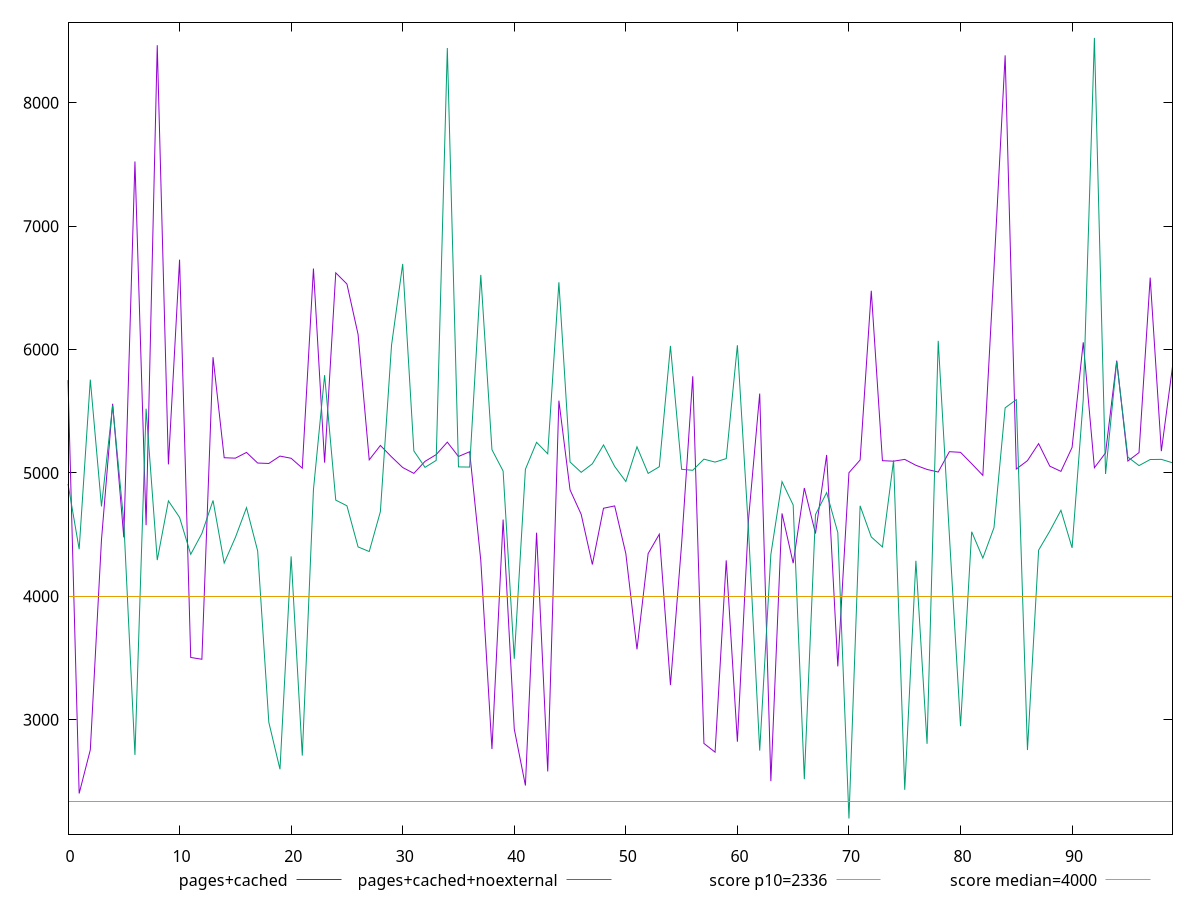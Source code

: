 reset

$pagesCached <<EOF
0 5751.907
1 2401.8160000000003
2 2755.6724999999997
3 4457.077
4 5560.576000000001
5 4477.782999999999
6 7524.695
7 4576.626
8 8467.519499999999
9 5069.352999999999
10 6729.033
11 3504.4525000000003
12 3489.792
13 5938.619000000001
14 5123.374499999999
15 5119.9455
16 5166.492499999999
17 5080.423
18 5076.93
19 5136.704
20 5119.006
21 5039.206
22 6656.819
23 5083.518
24 6622.191999999999
25 6531.777500000001
26 6123.333500000001
27 5106.353500000001
28 5222.896
29 5130.325000000001
30 5044.263499999999
31 4996.552000000001
32 5094.069999999999
33 5148.4325
34 5249.7545
35 5133.5835
36 5171.785
37 4290.1695
38 2761.7865
39 4622.0245
40 2923.9795000000004
41 2466.4524999999994
42 4515.584000000001
43 2580.2099999999996
44 5586.210000000001
45 4862.9085000000005
46 4663.9529999999995
47 4257.874
48 4713.8215
49 4732.811
50 4346.5385
51 3570.4174999999996
52 4346.459000000001
53 4503.382
54 3280.6794999999997
55 4424.6365
56 5783.865
57 2807.34
58 2736.7985
59 4291.355
60 2821.5950000000003
61 4625.6810000000005
62 5643.535
63 2501.88
64 4672.1179999999995
65 4268.433499999999
66 4877.8605
67 4508.796
68 5146.0464999999995
69 3432.1
70 5002.142
71 5105.1365
72 6477.0085
73 5099.6325
74 5095.312
75 5109.973500000001
76 5062.081
77 5028.4225
78 5007.592999999999
79 5172.488
80 5167.139
81 5075.198
82 4980.4275
83 6657.487
84 8385.2425
85 5031.7935
86 5099.742
87 5237.7305
88 5055.234
89 5012.775
90 5206.961000000001
91 6058.950499999999
92 5042.2855
93 5162.6055
94 5910.856000000002
95 5096.6205
96 5165.0869999999995
97 6583.561999999999
98 5176.6515
99 5861.055
EOF

$pagesCachedNoexternal <<EOF
0 4911.535
1 4381.8475
2 5756.345499999999
3 4728.777
4 5546.841499999999
5 4605.9095
6 2714.191
7 5520.694
8 4293.62
9 4773.525
10 4639.8045
11 4340.378
12 4509.6224999999995
13 4776.971
14 4270.0955
15 4476.717
16 4718.733
17 4367.8835
18 2978.956
19 2598.241499999999
20 4324.0255
21 2709.1674999999996
22 4864.067
23 5792.982
24 4779.8775
25 4733.865500000001
26 4400.329
27 4363.057500000001
28 4686.1915
29 6035.865999999998
30 6694.504000000002
31 5178.848
32 5045.371499999999
33 5101.615500000001
34 8444.896999999999
35 5048.9794999999995
36 5047.657499999999
37 6605.539000000002
38 5188.546
39 5015.6385
40 3494.0060000000003
41 5030.0435
42 5248.2045
43 5155.209000000001
44 6545.326999999999
45 5088.6965
46 5005.072
47 5074.0705
48 5227.184499999999
49 5052.688
50 4930.644
51 5212.0064999999995
52 4996.323
53 5050.4165
54 6029.7505
55 5029.439
56 5021.674
57 5111.811
58 5088.018
59 5116.406
60 6035.494
61 4531.634
62 2749.1004999999996
63 4339.5145
64 4929.563
65 4740.036
66 2517.634
67 4662.3645
68 4840.3414999999995
69 4516.866999999999
70 2198.8225
71 4733.668500000001
72 4481.2025
73 4400.0560000000005
74 5101.838
75 2431.6449999999995
76 4288.135
77 2804.1675000000005
78 6070.942000000001
79 4496.9205
80 2947.6500000000005
81 4523.4485
82 4310.192999999999
83 4556.7415
84 5527.9955
85 5594.629500000002
86 2753.8780000000006
87 4374.43
88 4528.5154999999995
89 4697.435000000001
90 4392.7905
91 5596.380499999999
92 8526.55
93 4991.7935
94 5902.979500000001
95 5128.4775
96 5059.656000000001
97 5108.829
98 5110.131
99 5082.472
EOF

set key outside below
set xrange [0:99]
set yrange [2072.2679500000004:8653.10455]
set trange [2072.2679500000004:8653.10455]
set terminal svg size 640, 520 enhanced background rgb 'white'
set output "reprap/first-meaningful-paint/comparison/line/1_vs_2.svg"

plot $pagesCached title "pages+cached" with line, \
     $pagesCachedNoexternal title "pages+cached+noexternal" with line, \
     2336 title "score p10=2336", \
     4000 title "score median=4000"

reset
